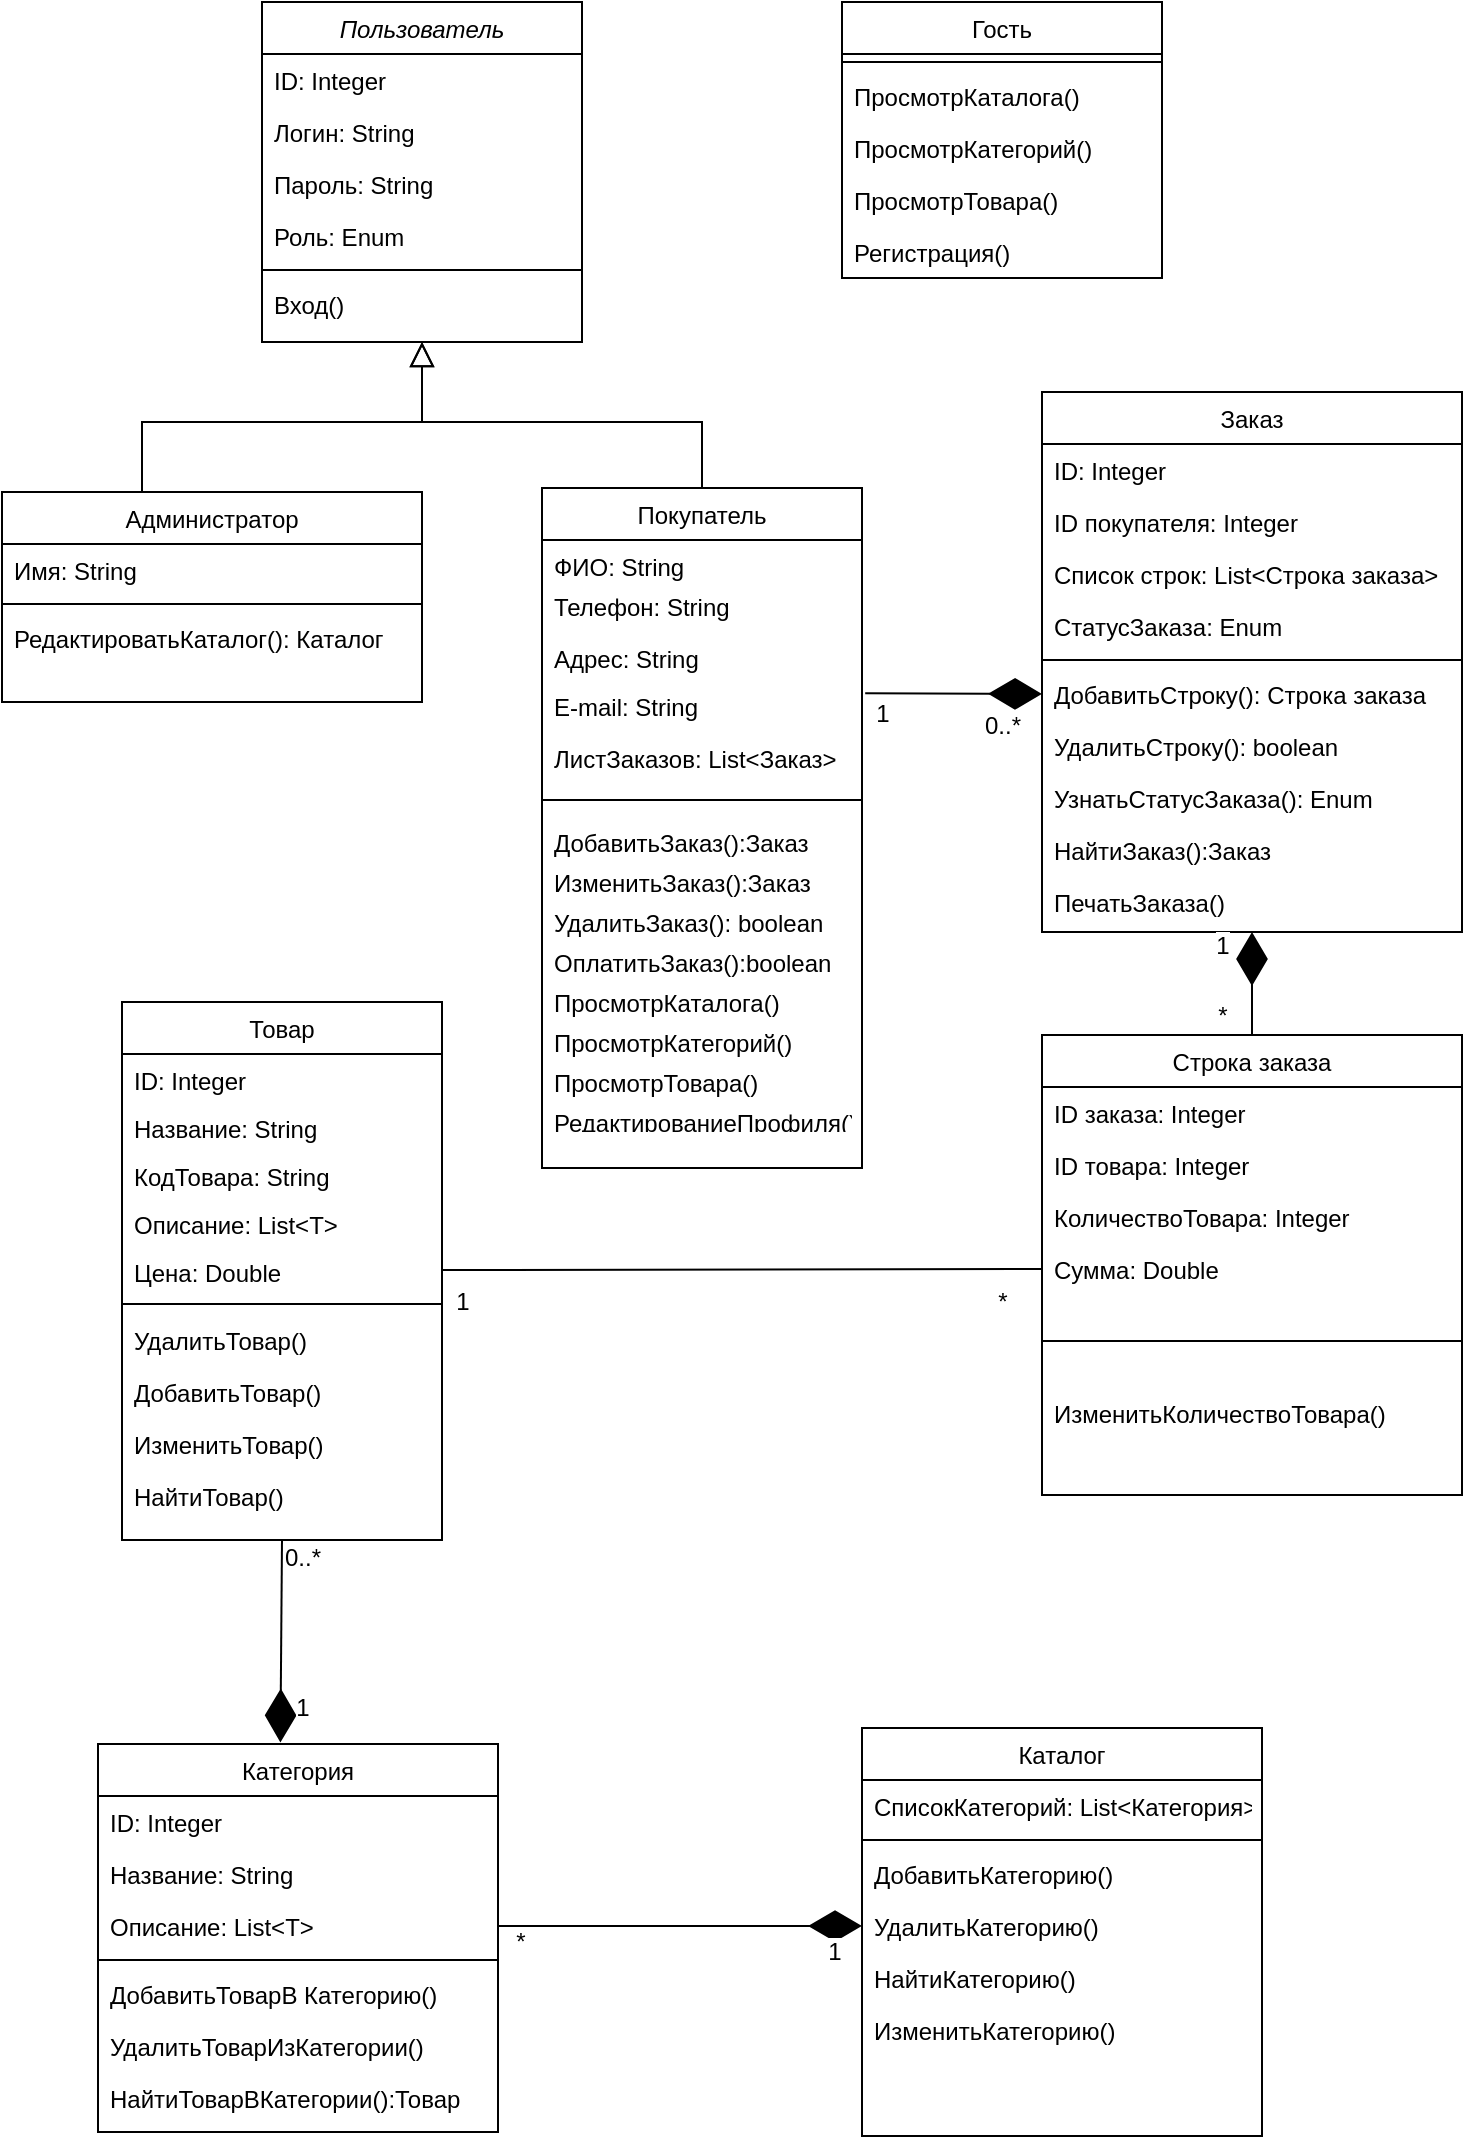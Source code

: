 <mxfile version="12.5.5" type="device"><diagram id="C5RBs43oDa-KdzZeNtuy" name="Page-1"><mxGraphModel dx="1443" dy="788" grid="1" gridSize="10" guides="1" tooltips="1" connect="1" arrows="1" fold="1" page="1" pageScale="1" pageWidth="827" pageHeight="1169" math="0" shadow="0"><root><mxCell id="WIyWlLk6GJQsqaUBKTNV-0"/><mxCell id="WIyWlLk6GJQsqaUBKTNV-1" parent="WIyWlLk6GJQsqaUBKTNV-0"/><mxCell id="zkfFHV4jXpPFQw0GAbJ--0" value="Пользователь" style="swimlane;fontStyle=2;align=center;verticalAlign=top;childLayout=stackLayout;horizontal=1;startSize=26;horizontalStack=0;resizeParent=1;resizeLast=0;collapsible=1;marginBottom=0;rounded=0;shadow=0;strokeWidth=1;" parent="WIyWlLk6GJQsqaUBKTNV-1" vertex="1"><mxGeometry x="140" y="10" width="160" height="170" as="geometry"><mxRectangle x="230" y="140" width="160" height="26" as="alternateBounds"/></mxGeometry></mxCell><mxCell id="zkfFHV4jXpPFQw0GAbJ--1" value="ID: Integer" style="text;align=left;verticalAlign=top;spacingLeft=4;spacingRight=4;overflow=hidden;rotatable=0;points=[[0,0.5],[1,0.5]];portConstraint=eastwest;" parent="zkfFHV4jXpPFQw0GAbJ--0" vertex="1"><mxGeometry y="26" width="160" height="26" as="geometry"/></mxCell><mxCell id="zkfFHV4jXpPFQw0GAbJ--2" value="Логин: String" style="text;align=left;verticalAlign=top;spacingLeft=4;spacingRight=4;overflow=hidden;rotatable=0;points=[[0,0.5],[1,0.5]];portConstraint=eastwest;rounded=0;shadow=0;html=0;" parent="zkfFHV4jXpPFQw0GAbJ--0" vertex="1"><mxGeometry y="52" width="160" height="26" as="geometry"/></mxCell><mxCell id="zkfFHV4jXpPFQw0GAbJ--3" value="Пароль: String" style="text;align=left;verticalAlign=top;spacingLeft=4;spacingRight=4;overflow=hidden;rotatable=0;points=[[0,0.5],[1,0.5]];portConstraint=eastwest;rounded=0;shadow=0;html=0;" parent="zkfFHV4jXpPFQw0GAbJ--0" vertex="1"><mxGeometry y="78" width="160" height="26" as="geometry"/></mxCell><mxCell id="cVCJRYill5yRcpqOzn-_-118" value="Роль: Enum" style="text;strokeColor=none;fillColor=none;align=left;verticalAlign=top;spacingLeft=4;spacingRight=4;overflow=hidden;rotatable=0;points=[[0,0.5],[1,0.5]];portConstraint=eastwest;" parent="zkfFHV4jXpPFQw0GAbJ--0" vertex="1"><mxGeometry y="104" width="160" height="26" as="geometry"/></mxCell><mxCell id="zkfFHV4jXpPFQw0GAbJ--4" value="" style="line;html=1;strokeWidth=1;align=left;verticalAlign=middle;spacingTop=-1;spacingLeft=3;spacingRight=3;rotatable=0;labelPosition=right;points=[];portConstraint=eastwest;" parent="zkfFHV4jXpPFQw0GAbJ--0" vertex="1"><mxGeometry y="130" width="160" height="8" as="geometry"/></mxCell><mxCell id="zkfFHV4jXpPFQw0GAbJ--5" value="Вход()" style="text;align=left;verticalAlign=top;spacingLeft=4;spacingRight=4;overflow=hidden;rotatable=0;points=[[0,0.5],[1,0.5]];portConstraint=eastwest;" parent="zkfFHV4jXpPFQw0GAbJ--0" vertex="1"><mxGeometry y="138" width="160" height="18" as="geometry"/></mxCell><mxCell id="zkfFHV4jXpPFQw0GAbJ--6" value="Покупатель" style="swimlane;fontStyle=0;align=center;verticalAlign=top;childLayout=stackLayout;horizontal=1;startSize=26;horizontalStack=0;resizeParent=1;resizeLast=0;collapsible=1;marginBottom=0;rounded=0;shadow=0;strokeWidth=1;" parent="WIyWlLk6GJQsqaUBKTNV-1" vertex="1"><mxGeometry x="280" y="253" width="160" height="340" as="geometry"><mxRectangle x="130" y="380" width="160" height="26" as="alternateBounds"/></mxGeometry></mxCell><mxCell id="cVCJRYill5yRcpqOzn-_-108" value="ФИО: String" style="text;strokeColor=none;fillColor=none;align=left;verticalAlign=top;spacingLeft=4;spacingRight=4;overflow=hidden;rotatable=0;points=[[0,0.5],[1,0.5]];portConstraint=eastwest;" parent="zkfFHV4jXpPFQw0GAbJ--6" vertex="1"><mxGeometry y="26" width="160" height="20" as="geometry"/></mxCell><mxCell id="cVCJRYill5yRcpqOzn-_-115" value="Телефон: String" style="text;strokeColor=none;fillColor=none;align=left;verticalAlign=top;spacingLeft=4;spacingRight=4;overflow=hidden;rotatable=0;points=[[0,0.5],[1,0.5]];portConstraint=eastwest;" parent="zkfFHV4jXpPFQw0GAbJ--6" vertex="1"><mxGeometry y="46" width="160" height="26" as="geometry"/></mxCell><mxCell id="cVCJRYill5yRcpqOzn-_-106" value="Адрес: String&#10;" style="text;strokeColor=none;fillColor=none;align=left;verticalAlign=top;spacingLeft=4;spacingRight=4;overflow=hidden;rotatable=0;points=[[0,0.5],[1,0.5]];portConstraint=eastwest;" parent="zkfFHV4jXpPFQw0GAbJ--6" vertex="1"><mxGeometry y="72" width="160" height="24" as="geometry"/></mxCell><mxCell id="cVCJRYill5yRcpqOzn-_-114" value="E-mail: String" style="text;strokeColor=none;fillColor=none;align=left;verticalAlign=top;spacingLeft=4;spacingRight=4;overflow=hidden;rotatable=0;points=[[0,0.5],[1,0.5]];portConstraint=eastwest;" parent="zkfFHV4jXpPFQw0GAbJ--6" vertex="1"><mxGeometry y="96" width="160" height="26" as="geometry"/></mxCell><mxCell id="cVCJRYill5yRcpqOzn-_-116" value="ЛистЗаказов: List&lt;Заказ&gt;" style="text;strokeColor=none;fillColor=none;align=left;verticalAlign=top;spacingLeft=4;spacingRight=4;overflow=hidden;rotatable=0;points=[[0,0.5],[1,0.5]];portConstraint=eastwest;" parent="zkfFHV4jXpPFQw0GAbJ--6" vertex="1"><mxGeometry y="122" width="160" height="26" as="geometry"/></mxCell><mxCell id="zkfFHV4jXpPFQw0GAbJ--9" value="" style="line;html=1;strokeWidth=1;align=left;verticalAlign=middle;spacingTop=-1;spacingLeft=3;spacingRight=3;rotatable=0;labelPosition=right;points=[];portConstraint=eastwest;" parent="zkfFHV4jXpPFQw0GAbJ--6" vertex="1"><mxGeometry y="148" width="160" height="16" as="geometry"/></mxCell><mxCell id="cVCJRYill5yRcpqOzn-_-98" value="ДобавитьЗаказ():Заказ" style="text;strokeColor=none;fillColor=none;align=left;verticalAlign=top;spacingLeft=4;spacingRight=4;overflow=hidden;rotatable=0;points=[[0,0.5],[1,0.5]];portConstraint=eastwest;" parent="zkfFHV4jXpPFQw0GAbJ--6" vertex="1"><mxGeometry y="164" width="160" height="20" as="geometry"/></mxCell><mxCell id="cVCJRYill5yRcpqOzn-_-102" value="ИзменитьЗаказ():Заказ" style="text;strokeColor=none;fillColor=none;align=left;verticalAlign=top;spacingLeft=4;spacingRight=4;overflow=hidden;rotatable=0;points=[[0,0.5],[1,0.5]];portConstraint=eastwest;" parent="zkfFHV4jXpPFQw0GAbJ--6" vertex="1"><mxGeometry y="184" width="160" height="20" as="geometry"/></mxCell><mxCell id="cVCJRYill5yRcpqOzn-_-101" value="УдалитьЗаказ(): boolean" style="text;strokeColor=none;fillColor=none;align=left;verticalAlign=top;spacingLeft=4;spacingRight=4;overflow=hidden;rotatable=0;points=[[0,0.5],[1,0.5]];portConstraint=eastwest;" parent="zkfFHV4jXpPFQw0GAbJ--6" vertex="1"><mxGeometry y="204" width="160" height="20" as="geometry"/></mxCell><mxCell id="cVCJRYill5yRcpqOzn-_-99" value="ОплатитьЗаказ():boolean" style="text;strokeColor=none;fillColor=none;align=left;verticalAlign=top;spacingLeft=4;spacingRight=4;overflow=hidden;rotatable=0;points=[[0,0.5],[1,0.5]];portConstraint=eastwest;" parent="zkfFHV4jXpPFQw0GAbJ--6" vertex="1"><mxGeometry y="224" width="160" height="20" as="geometry"/></mxCell><mxCell id="cVCJRYill5yRcpqOzn-_-100" value="ПросмотрКаталога()" style="text;strokeColor=none;fillColor=none;align=left;verticalAlign=top;spacingLeft=4;spacingRight=4;overflow=hidden;rotatable=0;points=[[0,0.5],[1,0.5]];portConstraint=eastwest;" parent="zkfFHV4jXpPFQw0GAbJ--6" vertex="1"><mxGeometry y="244" width="160" height="20" as="geometry"/></mxCell><mxCell id="zkfFHV4jXpPFQw0GAbJ--11" value="ПросмотрКатегорий()" style="text;align=left;verticalAlign=top;spacingLeft=4;spacingRight=4;overflow=hidden;rotatable=0;points=[[0,0.5],[1,0.5]];portConstraint=eastwest;" parent="zkfFHV4jXpPFQw0GAbJ--6" vertex="1"><mxGeometry y="264" width="160" height="20" as="geometry"/></mxCell><mxCell id="cVCJRYill5yRcpqOzn-_-105" value="ПросмотрТовара()" style="text;strokeColor=none;fillColor=none;align=left;verticalAlign=top;spacingLeft=4;spacingRight=4;overflow=hidden;rotatable=0;points=[[0,0.5],[1,0.5]];portConstraint=eastwest;" parent="zkfFHV4jXpPFQw0GAbJ--6" vertex="1"><mxGeometry y="284" width="160" height="20" as="geometry"/></mxCell><mxCell id="cVCJRYill5yRcpqOzn-_-104" value="РедактированиеПрофиля()" style="text;strokeColor=none;fillColor=none;align=left;verticalAlign=top;spacingLeft=4;spacingRight=4;overflow=hidden;rotatable=0;points=[[0,0.5],[1,0.5]];portConstraint=eastwest;" parent="zkfFHV4jXpPFQw0GAbJ--6" vertex="1"><mxGeometry y="304" width="160" height="14" as="geometry"/></mxCell><mxCell id="zkfFHV4jXpPFQw0GAbJ--12" value="" style="endArrow=block;endSize=10;endFill=0;shadow=0;strokeWidth=1;rounded=0;edgeStyle=elbowEdgeStyle;elbow=vertical;exitX=0.5;exitY=0;exitDx=0;exitDy=0;entryX=0.5;entryY=1;entryDx=0;entryDy=0;" parent="WIyWlLk6GJQsqaUBKTNV-1" source="zkfFHV4jXpPFQw0GAbJ--6" target="zkfFHV4jXpPFQw0GAbJ--0" edge="1"><mxGeometry width="160" relative="1" as="geometry"><mxPoint x="360" y="220" as="sourcePoint"/><mxPoint x="220" y="170" as="targetPoint"/><Array as="points"><mxPoint x="280" y="220"/></Array></mxGeometry></mxCell><mxCell id="zkfFHV4jXpPFQw0GAbJ--13" value="Администратор" style="swimlane;fontStyle=0;align=center;verticalAlign=top;childLayout=stackLayout;horizontal=1;startSize=26;horizontalStack=0;resizeParent=1;resizeLast=0;collapsible=1;marginBottom=0;rounded=0;shadow=0;strokeWidth=1;" parent="WIyWlLk6GJQsqaUBKTNV-1" vertex="1"><mxGeometry x="10" y="255" width="210" height="105" as="geometry"><mxRectangle x="340" y="380" width="170" height="26" as="alternateBounds"/></mxGeometry></mxCell><mxCell id="zkfFHV4jXpPFQw0GAbJ--14" value="Имя: String" style="text;align=left;verticalAlign=top;spacingLeft=4;spacingRight=4;overflow=hidden;rotatable=0;points=[[0,0.5],[1,0.5]];portConstraint=eastwest;" parent="zkfFHV4jXpPFQw0GAbJ--13" vertex="1"><mxGeometry y="26" width="210" height="26" as="geometry"/></mxCell><mxCell id="zkfFHV4jXpPFQw0GAbJ--15" value="" style="line;html=1;strokeWidth=1;align=left;verticalAlign=middle;spacingTop=-1;spacingLeft=3;spacingRight=3;rotatable=0;labelPosition=right;points=[];portConstraint=eastwest;" parent="zkfFHV4jXpPFQw0GAbJ--13" vertex="1"><mxGeometry y="52" width="210" height="8" as="geometry"/></mxCell><mxCell id="cVCJRYill5yRcpqOzn-_-119" value="РедактироватьКаталог(): Каталог" style="text;strokeColor=none;fillColor=none;align=left;verticalAlign=top;spacingLeft=4;spacingRight=4;overflow=hidden;rotatable=0;points=[[0,0.5],[1,0.5]];portConstraint=eastwest;" parent="zkfFHV4jXpPFQw0GAbJ--13" vertex="1"><mxGeometry y="60" width="210" height="26" as="geometry"/></mxCell><mxCell id="zkfFHV4jXpPFQw0GAbJ--16" value="" style="endArrow=block;endSize=10;endFill=0;shadow=0;strokeWidth=1;rounded=0;edgeStyle=elbowEdgeStyle;elbow=vertical;" parent="WIyWlLk6GJQsqaUBKTNV-1" source="zkfFHV4jXpPFQw0GAbJ--13" target="zkfFHV4jXpPFQw0GAbJ--0" edge="1"><mxGeometry width="160" relative="1" as="geometry"><mxPoint x="70" y="373" as="sourcePoint"/><mxPoint x="170" y="271" as="targetPoint"/><Array as="points"><mxPoint x="80" y="220"/><mxPoint x="80" y="210"/><mxPoint x="130" y="210"/><mxPoint x="220" y="190"/></Array></mxGeometry></mxCell><mxCell id="ISPumWvH7T-7CoYbqf3B-0" value="Гость" style="swimlane;fontStyle=0;align=center;verticalAlign=top;childLayout=stackLayout;horizontal=1;startSize=26;horizontalStack=0;resizeParent=1;resizeLast=0;collapsible=1;marginBottom=0;rounded=0;shadow=0;strokeWidth=1;" parent="WIyWlLk6GJQsqaUBKTNV-1" vertex="1"><mxGeometry x="430" y="10" width="160" height="138" as="geometry"><mxRectangle x="340" y="380" width="170" height="26" as="alternateBounds"/></mxGeometry></mxCell><mxCell id="ISPumWvH7T-7CoYbqf3B-2" value="" style="line;html=1;strokeWidth=1;align=left;verticalAlign=middle;spacingTop=-1;spacingLeft=3;spacingRight=3;rotatable=0;labelPosition=right;points=[];portConstraint=eastwest;" parent="ISPumWvH7T-7CoYbqf3B-0" vertex="1"><mxGeometry y="26" width="160" height="8" as="geometry"/></mxCell><mxCell id="cVCJRYill5yRcpqOzn-_-109" value="ПросмотрКаталога()" style="text;strokeColor=none;fillColor=none;align=left;verticalAlign=top;spacingLeft=4;spacingRight=4;overflow=hidden;rotatable=0;points=[[0,0.5],[1,0.5]];portConstraint=eastwest;" parent="ISPumWvH7T-7CoYbqf3B-0" vertex="1"><mxGeometry y="34" width="160" height="26" as="geometry"/></mxCell><mxCell id="cVCJRYill5yRcpqOzn-_-110" value="ПросмотрКатегорий()" style="text;strokeColor=none;fillColor=none;align=left;verticalAlign=top;spacingLeft=4;spacingRight=4;overflow=hidden;rotatable=0;points=[[0,0.5],[1,0.5]];portConstraint=eastwest;" parent="ISPumWvH7T-7CoYbqf3B-0" vertex="1"><mxGeometry y="60" width="160" height="26" as="geometry"/></mxCell><mxCell id="cVCJRYill5yRcpqOzn-_-111" value="ПросмотрТовара()" style="text;strokeColor=none;fillColor=none;align=left;verticalAlign=top;spacingLeft=4;spacingRight=4;overflow=hidden;rotatable=0;points=[[0,0.5],[1,0.5]];portConstraint=eastwest;" parent="ISPumWvH7T-7CoYbqf3B-0" vertex="1"><mxGeometry y="86" width="160" height="26" as="geometry"/></mxCell><mxCell id="cVCJRYill5yRcpqOzn-_-113" value="Регистрация()" style="text;strokeColor=none;fillColor=none;align=left;verticalAlign=top;spacingLeft=4;spacingRight=4;overflow=hidden;rotatable=0;points=[[0,0.5],[1,0.5]];portConstraint=eastwest;" parent="ISPumWvH7T-7CoYbqf3B-0" vertex="1"><mxGeometry y="112" width="160" height="26" as="geometry"/></mxCell><mxCell id="ISPumWvH7T-7CoYbqf3B-3" value="Строка заказа" style="swimlane;fontStyle=0;align=center;verticalAlign=top;childLayout=stackLayout;horizontal=1;startSize=26;horizontalStack=0;resizeParent=1;resizeLast=0;collapsible=1;marginBottom=0;rounded=0;shadow=0;strokeWidth=1;" parent="WIyWlLk6GJQsqaUBKTNV-1" vertex="1"><mxGeometry x="530" y="526.5" width="210" height="230" as="geometry"><mxRectangle x="340" y="380" width="170" height="26" as="alternateBounds"/></mxGeometry></mxCell><mxCell id="ISPumWvH7T-7CoYbqf3B-4" value="ID заказа: Integer" style="text;align=left;verticalAlign=top;spacingLeft=4;spacingRight=4;overflow=hidden;rotatable=0;points=[[0,0.5],[1,0.5]];portConstraint=eastwest;" parent="ISPumWvH7T-7CoYbqf3B-3" vertex="1"><mxGeometry y="26" width="210" height="26" as="geometry"/></mxCell><mxCell id="cVCJRYill5yRcpqOzn-_-50" value="ID товара: Integer" style="text;align=left;verticalAlign=top;spacingLeft=4;spacingRight=4;overflow=hidden;rotatable=0;points=[[0,0.5],[1,0.5]];portConstraint=eastwest;" parent="ISPumWvH7T-7CoYbqf3B-3" vertex="1"><mxGeometry y="52" width="210" height="26" as="geometry"/></mxCell><mxCell id="cVCJRYill5yRcpqOzn-_-49" value="КоличествоТовара: Integer" style="text;align=left;verticalAlign=top;spacingLeft=4;spacingRight=4;overflow=hidden;rotatable=0;points=[[0,0.5],[1,0.5]];portConstraint=eastwest;" parent="ISPumWvH7T-7CoYbqf3B-3" vertex="1"><mxGeometry y="78" width="210" height="26" as="geometry"/></mxCell><mxCell id="cVCJRYill5yRcpqOzn-_-51" value="Сумма: Double" style="text;align=left;verticalAlign=top;spacingLeft=4;spacingRight=4;overflow=hidden;rotatable=0;points=[[0,0.5],[1,0.5]];portConstraint=eastwest;" parent="ISPumWvH7T-7CoYbqf3B-3" vertex="1"><mxGeometry y="104" width="210" height="26" as="geometry"/></mxCell><mxCell id="ISPumWvH7T-7CoYbqf3B-5" value="" style="line;html=1;strokeWidth=1;align=left;verticalAlign=middle;spacingTop=-1;spacingLeft=3;spacingRight=3;rotatable=0;labelPosition=right;points=[];portConstraint=eastwest;" parent="ISPumWvH7T-7CoYbqf3B-3" vertex="1"><mxGeometry y="130" width="210" height="46" as="geometry"/></mxCell><mxCell id="cVCJRYill5yRcpqOzn-_-60" value="ИзменитьКоличествоТовара()" style="text;align=left;verticalAlign=top;spacingLeft=4;spacingRight=4;overflow=hidden;rotatable=0;points=[[0,0.5],[1,0.5]];portConstraint=eastwest;" parent="ISPumWvH7T-7CoYbqf3B-3" vertex="1"><mxGeometry y="176" width="210" height="26" as="geometry"/></mxCell><mxCell id="cVCJRYill5yRcpqOzn-_-12" value="Заказ" style="swimlane;fontStyle=0;align=center;verticalAlign=top;childLayout=stackLayout;horizontal=1;startSize=26;horizontalStack=0;resizeParent=1;resizeLast=0;collapsible=1;marginBottom=0;rounded=0;shadow=0;strokeWidth=1;" parent="WIyWlLk6GJQsqaUBKTNV-1" vertex="1"><mxGeometry x="530" y="205" width="210" height="270" as="geometry"><mxRectangle x="340" y="380" width="170" height="26" as="alternateBounds"/></mxGeometry></mxCell><mxCell id="cVCJRYill5yRcpqOzn-_-13" value="ID: Integer&#10;" style="text;align=left;verticalAlign=top;spacingLeft=4;spacingRight=4;overflow=hidden;rotatable=0;points=[[0,0.5],[1,0.5]];portConstraint=eastwest;" parent="cVCJRYill5yRcpqOzn-_-12" vertex="1"><mxGeometry y="26" width="210" height="26" as="geometry"/></mxCell><mxCell id="cVCJRYill5yRcpqOzn-_-47" value="ID покупателя: Integer&#10;" style="text;align=left;verticalAlign=top;spacingLeft=4;spacingRight=4;overflow=hidden;rotatable=0;points=[[0,0.5],[1,0.5]];portConstraint=eastwest;" parent="cVCJRYill5yRcpqOzn-_-12" vertex="1"><mxGeometry y="52" width="210" height="26" as="geometry"/></mxCell><mxCell id="cVCJRYill5yRcpqOzn-_-48" value="Список строк: List&lt;Строка заказа&gt;" style="text;align=left;verticalAlign=top;spacingLeft=4;spacingRight=4;overflow=hidden;rotatable=0;points=[[0,0.5],[1,0.5]];portConstraint=eastwest;" parent="cVCJRYill5yRcpqOzn-_-12" vertex="1"><mxGeometry y="78" width="210" height="26" as="geometry"/></mxCell><mxCell id="cVCJRYill5yRcpqOzn-_-53" value="СтатусЗаказа: Enum" style="text;align=left;verticalAlign=top;spacingLeft=4;spacingRight=4;overflow=hidden;rotatable=0;points=[[0,0.5],[1,0.5]];portConstraint=eastwest;" parent="cVCJRYill5yRcpqOzn-_-12" vertex="1"><mxGeometry y="104" width="210" height="26" as="geometry"/></mxCell><mxCell id="cVCJRYill5yRcpqOzn-_-14" value="" style="line;html=1;strokeWidth=1;align=left;verticalAlign=middle;spacingTop=-1;spacingLeft=3;spacingRight=3;rotatable=0;labelPosition=right;points=[];portConstraint=eastwest;" parent="cVCJRYill5yRcpqOzn-_-12" vertex="1"><mxGeometry y="130" width="210" height="8" as="geometry"/></mxCell><mxCell id="cVCJRYill5yRcpqOzn-_-45" value="ДобавитьСтроку(): Строка заказа" style="text;align=left;verticalAlign=top;spacingLeft=4;spacingRight=4;overflow=hidden;rotatable=0;points=[[0,0.5],[1,0.5]];portConstraint=eastwest;" parent="cVCJRYill5yRcpqOzn-_-12" vertex="1"><mxGeometry y="138" width="210" height="26" as="geometry"/></mxCell><mxCell id="cVCJRYill5yRcpqOzn-_-46" value="УдалитьСтроку(): boolean" style="text;align=left;verticalAlign=top;spacingLeft=4;spacingRight=4;overflow=hidden;rotatable=0;points=[[0,0.5],[1,0.5]];portConstraint=eastwest;" parent="cVCJRYill5yRcpqOzn-_-12" vertex="1"><mxGeometry y="164" width="210" height="26" as="geometry"/></mxCell><mxCell id="cVCJRYill5yRcpqOzn-_-54" value="УзнатьСтатусЗаказа(): Enum" style="text;align=left;verticalAlign=top;spacingLeft=4;spacingRight=4;overflow=hidden;rotatable=0;points=[[0,0.5],[1,0.5]];portConstraint=eastwest;" parent="cVCJRYill5yRcpqOzn-_-12" vertex="1"><mxGeometry y="190" width="210" height="26" as="geometry"/></mxCell><mxCell id="cVCJRYill5yRcpqOzn-_-52" value="НайтиЗаказ():Заказ" style="text;align=left;verticalAlign=top;spacingLeft=4;spacingRight=4;overflow=hidden;rotatable=0;points=[[0,0.5],[1,0.5]];portConstraint=eastwest;" parent="cVCJRYill5yRcpqOzn-_-12" vertex="1"><mxGeometry y="216" width="210" height="26" as="geometry"/></mxCell><mxCell id="cVCJRYill5yRcpqOzn-_-55" value="ПечатьЗаказа()" style="text;align=left;verticalAlign=top;spacingLeft=4;spacingRight=4;overflow=hidden;rotatable=0;points=[[0,0.5],[1,0.5]];portConstraint=eastwest;" parent="cVCJRYill5yRcpqOzn-_-12" vertex="1"><mxGeometry y="242" width="210" height="26" as="geometry"/></mxCell><mxCell id="cVCJRYill5yRcpqOzn-_-16" value="Товар" style="swimlane;fontStyle=0;align=center;verticalAlign=top;childLayout=stackLayout;horizontal=1;startSize=26;horizontalStack=0;resizeParent=1;resizeLast=0;collapsible=1;marginBottom=0;rounded=0;shadow=0;strokeWidth=1;" parent="WIyWlLk6GJQsqaUBKTNV-1" vertex="1"><mxGeometry x="70" y="510" width="160" height="269" as="geometry"><mxRectangle x="340" y="380" width="170" height="26" as="alternateBounds"/></mxGeometry></mxCell><mxCell id="cVCJRYill5yRcpqOzn-_-17" value="ID: Integer" style="text;align=left;verticalAlign=top;spacingLeft=4;spacingRight=4;overflow=hidden;rotatable=0;points=[[0,0.5],[1,0.5]];portConstraint=eastwest;" parent="cVCJRYill5yRcpqOzn-_-16" vertex="1"><mxGeometry y="26" width="160" height="24" as="geometry"/></mxCell><mxCell id="cVCJRYill5yRcpqOzn-_-57" value="Название: String" style="text;align=left;verticalAlign=top;spacingLeft=4;spacingRight=4;overflow=hidden;rotatable=0;points=[[0,0.5],[1,0.5]];portConstraint=eastwest;" parent="cVCJRYill5yRcpqOzn-_-16" vertex="1"><mxGeometry y="50" width="160" height="24" as="geometry"/></mxCell><mxCell id="cVCJRYill5yRcpqOzn-_-58" value="КодТовара: String" style="text;align=left;verticalAlign=top;spacingLeft=4;spacingRight=4;overflow=hidden;rotatable=0;points=[[0,0.5],[1,0.5]];portConstraint=eastwest;" parent="cVCJRYill5yRcpqOzn-_-16" vertex="1"><mxGeometry y="74" width="160" height="24" as="geometry"/></mxCell><mxCell id="cVCJRYill5yRcpqOzn-_-59" value="Описание: List&lt;Т&gt;" style="text;align=left;verticalAlign=top;spacingLeft=4;spacingRight=4;overflow=hidden;rotatable=0;points=[[0,0.5],[1,0.5]];portConstraint=eastwest;" parent="cVCJRYill5yRcpqOzn-_-16" vertex="1"><mxGeometry y="98" width="160" height="24" as="geometry"/></mxCell><mxCell id="cVCJRYill5yRcpqOzn-_-61" value="Цена: Double" style="text;align=left;verticalAlign=top;spacingLeft=4;spacingRight=4;overflow=hidden;rotatable=0;points=[[0,0.5],[1,0.5]];portConstraint=eastwest;" parent="cVCJRYill5yRcpqOzn-_-16" vertex="1"><mxGeometry y="122" width="160" height="24" as="geometry"/></mxCell><mxCell id="cVCJRYill5yRcpqOzn-_-18" value="" style="line;html=1;strokeWidth=1;align=left;verticalAlign=middle;spacingTop=-1;spacingLeft=3;spacingRight=3;rotatable=0;labelPosition=right;points=[];portConstraint=eastwest;" parent="cVCJRYill5yRcpqOzn-_-16" vertex="1"><mxGeometry y="146" width="160" height="10" as="geometry"/></mxCell><mxCell id="cVCJRYill5yRcpqOzn-_-62" value="УдалитьТовар()" style="text;align=left;verticalAlign=top;spacingLeft=4;spacingRight=4;overflow=hidden;rotatable=0;points=[[0,0.5],[1,0.5]];portConstraint=eastwest;" parent="cVCJRYill5yRcpqOzn-_-16" vertex="1"><mxGeometry y="156" width="160" height="26" as="geometry"/></mxCell><mxCell id="cVCJRYill5yRcpqOzn-_-112" value="ДобавитьТовар()" style="text;strokeColor=none;fillColor=none;align=left;verticalAlign=top;spacingLeft=4;spacingRight=4;overflow=hidden;rotatable=0;points=[[0,0.5],[1,0.5]];portConstraint=eastwest;" parent="cVCJRYill5yRcpqOzn-_-16" vertex="1"><mxGeometry y="182" width="160" height="26" as="geometry"/></mxCell><mxCell id="cVCJRYill5yRcpqOzn-_-63" value="ИзменитьТовар()" style="text;align=left;verticalAlign=top;spacingLeft=4;spacingRight=4;overflow=hidden;rotatable=0;points=[[0,0.5],[1,0.5]];portConstraint=eastwest;" parent="cVCJRYill5yRcpqOzn-_-16" vertex="1"><mxGeometry y="208" width="160" height="26" as="geometry"/></mxCell><mxCell id="cVCJRYill5yRcpqOzn-_-65" value="НайтиТовар()" style="text;align=left;verticalAlign=top;spacingLeft=4;spacingRight=4;overflow=hidden;rotatable=0;points=[[0,0.5],[1,0.5]];portConstraint=eastwest;" parent="cVCJRYill5yRcpqOzn-_-16" vertex="1"><mxGeometry y="234" width="160" height="26" as="geometry"/></mxCell><mxCell id="cVCJRYill5yRcpqOzn-_-21" value="" style="endArrow=none;html=1;exitX=1;exitY=0.5;exitDx=0;exitDy=0;entryX=0;entryY=0.5;entryDx=0;entryDy=0;" parent="WIyWlLk6GJQsqaUBKTNV-1" source="cVCJRYill5yRcpqOzn-_-61" target="cVCJRYill5yRcpqOzn-_-51" edge="1"><mxGeometry width="50" height="50" relative="1" as="geometry"><mxPoint x="440" y="690" as="sourcePoint"/><mxPoint x="524" y="685" as="targetPoint"/></mxGeometry></mxCell><mxCell id="cVCJRYill5yRcpqOzn-_-37" value="1" style="text;html=1;align=center;verticalAlign=middle;resizable=0;points=[];labelBackgroundColor=#ffffff;" parent="cVCJRYill5yRcpqOzn-_-21" vertex="1" connectable="0"><mxGeometry x="-0.486" relative="1" as="geometry"><mxPoint x="-67" y="16.13" as="offset"/></mxGeometry></mxCell><mxCell id="cVCJRYill5yRcpqOzn-_-38" value="*" style="text;html=1;align=center;verticalAlign=middle;resizable=0;points=[];labelBackgroundColor=#ffffff;" parent="cVCJRYill5yRcpqOzn-_-21" vertex="1" connectable="0"><mxGeometry x="0.614" y="-1" relative="1" as="geometry"><mxPoint x="38" y="15.4" as="offset"/></mxGeometry></mxCell><mxCell id="cVCJRYill5yRcpqOzn-_-22" value="" style="endArrow=diamondThin;endFill=1;endSize=24;html=1;exitX=0.5;exitY=0;exitDx=0;exitDy=0;entryX=0.5;entryY=1;entryDx=0;entryDy=0;" parent="WIyWlLk6GJQsqaUBKTNV-1" source="ISPumWvH7T-7CoYbqf3B-3" target="cVCJRYill5yRcpqOzn-_-12" edge="1"><mxGeometry width="160" relative="1" as="geometry"><mxPoint x="10" y="699" as="sourcePoint"/><mxPoint x="648" y="430" as="targetPoint"/><Array as="points"/></mxGeometry></mxCell><mxCell id="cVCJRYill5yRcpqOzn-_-34" value="1" style="text;html=1;align=center;verticalAlign=middle;resizable=0;points=[];labelBackgroundColor=#ffffff;" parent="cVCJRYill5yRcpqOzn-_-22" vertex="1" connectable="0"><mxGeometry x="0.77" y="2" relative="1" as="geometry"><mxPoint x="-13" y="1" as="offset"/></mxGeometry></mxCell><mxCell id="cVCJRYill5yRcpqOzn-_-35" value="*" style="text;html=1;align=center;verticalAlign=middle;resizable=0;points=[];labelBackgroundColor=#ffffff;" parent="cVCJRYill5yRcpqOzn-_-22" vertex="1" connectable="0"><mxGeometry x="0.584" y="-2" relative="1" as="geometry"><mxPoint x="-17.0" y="31.5" as="offset"/></mxGeometry></mxCell><mxCell id="cVCJRYill5yRcpqOzn-_-23" value="Категория" style="swimlane;fontStyle=0;align=center;verticalAlign=top;childLayout=stackLayout;horizontal=1;startSize=26;horizontalStack=0;resizeParent=1;resizeLast=0;collapsible=1;marginBottom=0;rounded=0;shadow=0;strokeWidth=1;" parent="WIyWlLk6GJQsqaUBKTNV-1" vertex="1"><mxGeometry x="58" y="881" width="200" height="194" as="geometry"><mxRectangle x="340" y="380" width="170" height="26" as="alternateBounds"/></mxGeometry></mxCell><mxCell id="cVCJRYill5yRcpqOzn-_-24" value="ID: Integer" style="text;align=left;verticalAlign=top;spacingLeft=4;spacingRight=4;overflow=hidden;rotatable=0;points=[[0,0.5],[1,0.5]];portConstraint=eastwest;" parent="cVCJRYill5yRcpqOzn-_-23" vertex="1"><mxGeometry y="26" width="200" height="26" as="geometry"/></mxCell><mxCell id="cVCJRYill5yRcpqOzn-_-68" value="Название: String" style="text;align=left;verticalAlign=top;spacingLeft=4;spacingRight=4;overflow=hidden;rotatable=0;points=[[0,0.5],[1,0.5]];portConstraint=eastwest;" parent="cVCJRYill5yRcpqOzn-_-23" vertex="1"><mxGeometry y="52" width="200" height="26" as="geometry"/></mxCell><mxCell id="cVCJRYill5yRcpqOzn-_-69" value="Описание: List&lt;T&gt;" style="text;align=left;verticalAlign=top;spacingLeft=4;spacingRight=4;overflow=hidden;rotatable=0;points=[[0,0.5],[1,0.5]];portConstraint=eastwest;" parent="cVCJRYill5yRcpqOzn-_-23" vertex="1"><mxGeometry y="78" width="200" height="26" as="geometry"/></mxCell><mxCell id="cVCJRYill5yRcpqOzn-_-25" value="" style="line;html=1;strokeWidth=1;align=left;verticalAlign=middle;spacingTop=-1;spacingLeft=3;spacingRight=3;rotatable=0;labelPosition=right;points=[];portConstraint=eastwest;" parent="cVCJRYill5yRcpqOzn-_-23" vertex="1"><mxGeometry y="104" width="200" height="8" as="geometry"/></mxCell><mxCell id="cVCJRYill5yRcpqOzn-_-83" value="ДобавитьТоварВ Категорию()&#10;&#10;&#10;" style="text;align=left;verticalAlign=top;spacingLeft=4;spacingRight=4;overflow=hidden;rotatable=0;points=[[0,0.5],[1,0.5]];portConstraint=eastwest;" parent="cVCJRYill5yRcpqOzn-_-23" vertex="1"><mxGeometry y="112" width="200" height="26" as="geometry"/></mxCell><mxCell id="cVCJRYill5yRcpqOzn-_-71" value="УдалитьТоварИзКатегории()" style="text;align=left;verticalAlign=top;spacingLeft=4;spacingRight=4;overflow=hidden;rotatable=0;points=[[0,0.5],[1,0.5]];portConstraint=eastwest;" parent="cVCJRYill5yRcpqOzn-_-23" vertex="1"><mxGeometry y="138" width="200" height="26" as="geometry"/></mxCell><mxCell id="cVCJRYill5yRcpqOzn-_-73" value="НайтиТоварВКатегории():Товар" style="text;align=left;verticalAlign=top;spacingLeft=4;spacingRight=4;overflow=hidden;rotatable=0;points=[[0,0.5],[1,0.5]];portConstraint=eastwest;" parent="cVCJRYill5yRcpqOzn-_-23" vertex="1"><mxGeometry y="164" width="200" height="26" as="geometry"/></mxCell><mxCell id="cVCJRYill5yRcpqOzn-_-26" value="Каталог" style="swimlane;fontStyle=0;align=center;verticalAlign=top;childLayout=stackLayout;horizontal=1;startSize=26;horizontalStack=0;resizeParent=1;resizeLast=0;collapsible=1;marginBottom=0;rounded=0;shadow=0;strokeWidth=1;" parent="WIyWlLk6GJQsqaUBKTNV-1" vertex="1"><mxGeometry x="440" y="873" width="200" height="204" as="geometry"><mxRectangle x="340" y="380" width="170" height="26" as="alternateBounds"/></mxGeometry></mxCell><mxCell id="cVCJRYill5yRcpqOzn-_-27" value="СписокКатегорий: List&lt;Категория&gt;" style="text;align=left;verticalAlign=top;spacingLeft=4;spacingRight=4;overflow=hidden;rotatable=0;points=[[0,0.5],[1,0.5]];portConstraint=eastwest;" parent="cVCJRYill5yRcpqOzn-_-26" vertex="1"><mxGeometry y="26" width="200" height="26" as="geometry"/></mxCell><mxCell id="cVCJRYill5yRcpqOzn-_-28" value="" style="line;html=1;strokeWidth=1;align=left;verticalAlign=middle;spacingTop=-1;spacingLeft=3;spacingRight=3;rotatable=0;labelPosition=right;points=[];portConstraint=eastwest;" parent="cVCJRYill5yRcpqOzn-_-26" vertex="1"><mxGeometry y="52" width="200" height="8" as="geometry"/></mxCell><mxCell id="cVCJRYill5yRcpqOzn-_-88" value="ДобавитьКатегорию()" style="text;strokeColor=none;fillColor=none;align=left;verticalAlign=top;spacingLeft=4;spacingRight=4;overflow=hidden;rotatable=0;points=[[0,0.5],[1,0.5]];portConstraint=eastwest;" parent="cVCJRYill5yRcpqOzn-_-26" vertex="1"><mxGeometry y="60" width="200" height="26" as="geometry"/></mxCell><mxCell id="cVCJRYill5yRcpqOzn-_-89" value="УдалитьКатегорию()" style="text;strokeColor=none;fillColor=none;align=left;verticalAlign=top;spacingLeft=4;spacingRight=4;overflow=hidden;rotatable=0;points=[[0,0.5],[1,0.5]];portConstraint=eastwest;" parent="cVCJRYill5yRcpqOzn-_-26" vertex="1"><mxGeometry y="86" width="200" height="26" as="geometry"/></mxCell><mxCell id="cVCJRYill5yRcpqOzn-_-90" value="НайтиКатегорию()" style="text;strokeColor=none;fillColor=none;align=left;verticalAlign=top;spacingLeft=4;spacingRight=4;overflow=hidden;rotatable=0;points=[[0,0.5],[1,0.5]];portConstraint=eastwest;" parent="cVCJRYill5yRcpqOzn-_-26" vertex="1"><mxGeometry y="112" width="200" height="26" as="geometry"/></mxCell><mxCell id="cVCJRYill5yRcpqOzn-_-93" value="ИзменитьКатегорию()" style="text;strokeColor=none;fillColor=none;align=left;verticalAlign=top;spacingLeft=4;spacingRight=4;overflow=hidden;rotatable=0;points=[[0,0.5],[1,0.5]];portConstraint=eastwest;" parent="cVCJRYill5yRcpqOzn-_-26" vertex="1"><mxGeometry y="138" width="200" height="26" as="geometry"/></mxCell><mxCell id="cVCJRYill5yRcpqOzn-_-30" value="" style="endArrow=diamondThin;endFill=1;endSize=24;html=1;exitX=0.5;exitY=1;exitDx=0;exitDy=0;entryX=0.456;entryY=-0.004;entryDx=0;entryDy=0;entryPerimeter=0;" parent="WIyWlLk6GJQsqaUBKTNV-1" source="cVCJRYill5yRcpqOzn-_-16" target="cVCJRYill5yRcpqOzn-_-23" edge="1"><mxGeometry width="160" relative="1" as="geometry"><mxPoint x="370" y="830" as="sourcePoint"/><mxPoint x="357" y="885" as="targetPoint"/></mxGeometry></mxCell><mxCell id="cVCJRYill5yRcpqOzn-_-39" value="1" style="text;html=1;align=center;verticalAlign=middle;resizable=0;points=[];labelBackgroundColor=#ffffff;" parent="cVCJRYill5yRcpqOzn-_-30" vertex="1" connectable="0"><mxGeometry x="0.824" y="1" relative="1" as="geometry"><mxPoint x="9" y="-9" as="offset"/></mxGeometry></mxCell><mxCell id="cVCJRYill5yRcpqOzn-_-40" value="0..*" style="text;html=1;align=center;verticalAlign=middle;resizable=0;points=[];labelBackgroundColor=#ffffff;" parent="cVCJRYill5yRcpqOzn-_-30" vertex="1" connectable="0"><mxGeometry x="-0.854" relative="1" as="geometry"><mxPoint x="10" y="1" as="offset"/></mxGeometry></mxCell><mxCell id="cVCJRYill5yRcpqOzn-_-41" value="" style="endArrow=diamondThin;endFill=1;endSize=24;html=1;entryX=0;entryY=0.5;entryDx=0;entryDy=0;exitX=1.01;exitY=0.254;exitDx=0;exitDy=0;exitPerimeter=0;" parent="WIyWlLk6GJQsqaUBKTNV-1" source="cVCJRYill5yRcpqOzn-_-114" target="cVCJRYill5yRcpqOzn-_-45" edge="1"><mxGeometry width="160" relative="1" as="geometry"><mxPoint x="440" y="279" as="sourcePoint"/><mxPoint x="530" y="300" as="targetPoint"/></mxGeometry></mxCell><mxCell id="cVCJRYill5yRcpqOzn-_-42" value="0..*" style="text;html=1;align=center;verticalAlign=middle;resizable=0;points=[];labelBackgroundColor=#ffffff;" parent="cVCJRYill5yRcpqOzn-_-41" vertex="1" connectable="0"><mxGeometry x="0.671" relative="1" as="geometry"><mxPoint x="-5.44" y="16" as="offset"/></mxGeometry></mxCell><mxCell id="cVCJRYill5yRcpqOzn-_-43" value="1" style="text;html=1;align=center;verticalAlign=middle;resizable=0;points=[];labelBackgroundColor=#ffffff;" parent="cVCJRYill5yRcpqOzn-_-41" vertex="1" connectable="0"><mxGeometry x="-0.571" y="-2" relative="1" as="geometry"><mxPoint x="-10.44" y="7.98" as="offset"/></mxGeometry></mxCell><mxCell id="cVCJRYill5yRcpqOzn-_-120" value="" style="endArrow=diamondThin;endFill=1;endSize=24;html=1;entryX=0;entryY=0.5;entryDx=0;entryDy=0;exitX=1;exitY=0.5;exitDx=0;exitDy=0;" parent="WIyWlLk6GJQsqaUBKTNV-1" source="cVCJRYill5yRcpqOzn-_-69" target="cVCJRYill5yRcpqOzn-_-89" edge="1"><mxGeometry width="160" relative="1" as="geometry"><mxPoint x="280" y="981.5" as="sourcePoint"/><mxPoint x="440" y="981.5" as="targetPoint"/></mxGeometry></mxCell><mxCell id="cVCJRYill5yRcpqOzn-_-121" value="1" style="text;html=1;align=center;verticalAlign=middle;resizable=0;points=[];labelBackgroundColor=#ffffff;" parent="cVCJRYill5yRcpqOzn-_-120" vertex="1" connectable="0"><mxGeometry x="0.844" y="-1" relative="1" as="geometry"><mxPoint y="12" as="offset"/></mxGeometry></mxCell><mxCell id="cVCJRYill5yRcpqOzn-_-122" value="*" style="text;html=1;align=center;verticalAlign=middle;resizable=0;points=[];labelBackgroundColor=#ffffff;" parent="cVCJRYill5yRcpqOzn-_-120" vertex="1" connectable="0"><mxGeometry x="-0.881" relative="1" as="geometry"><mxPoint y="8" as="offset"/></mxGeometry></mxCell></root></mxGraphModel></diagram></mxfile>